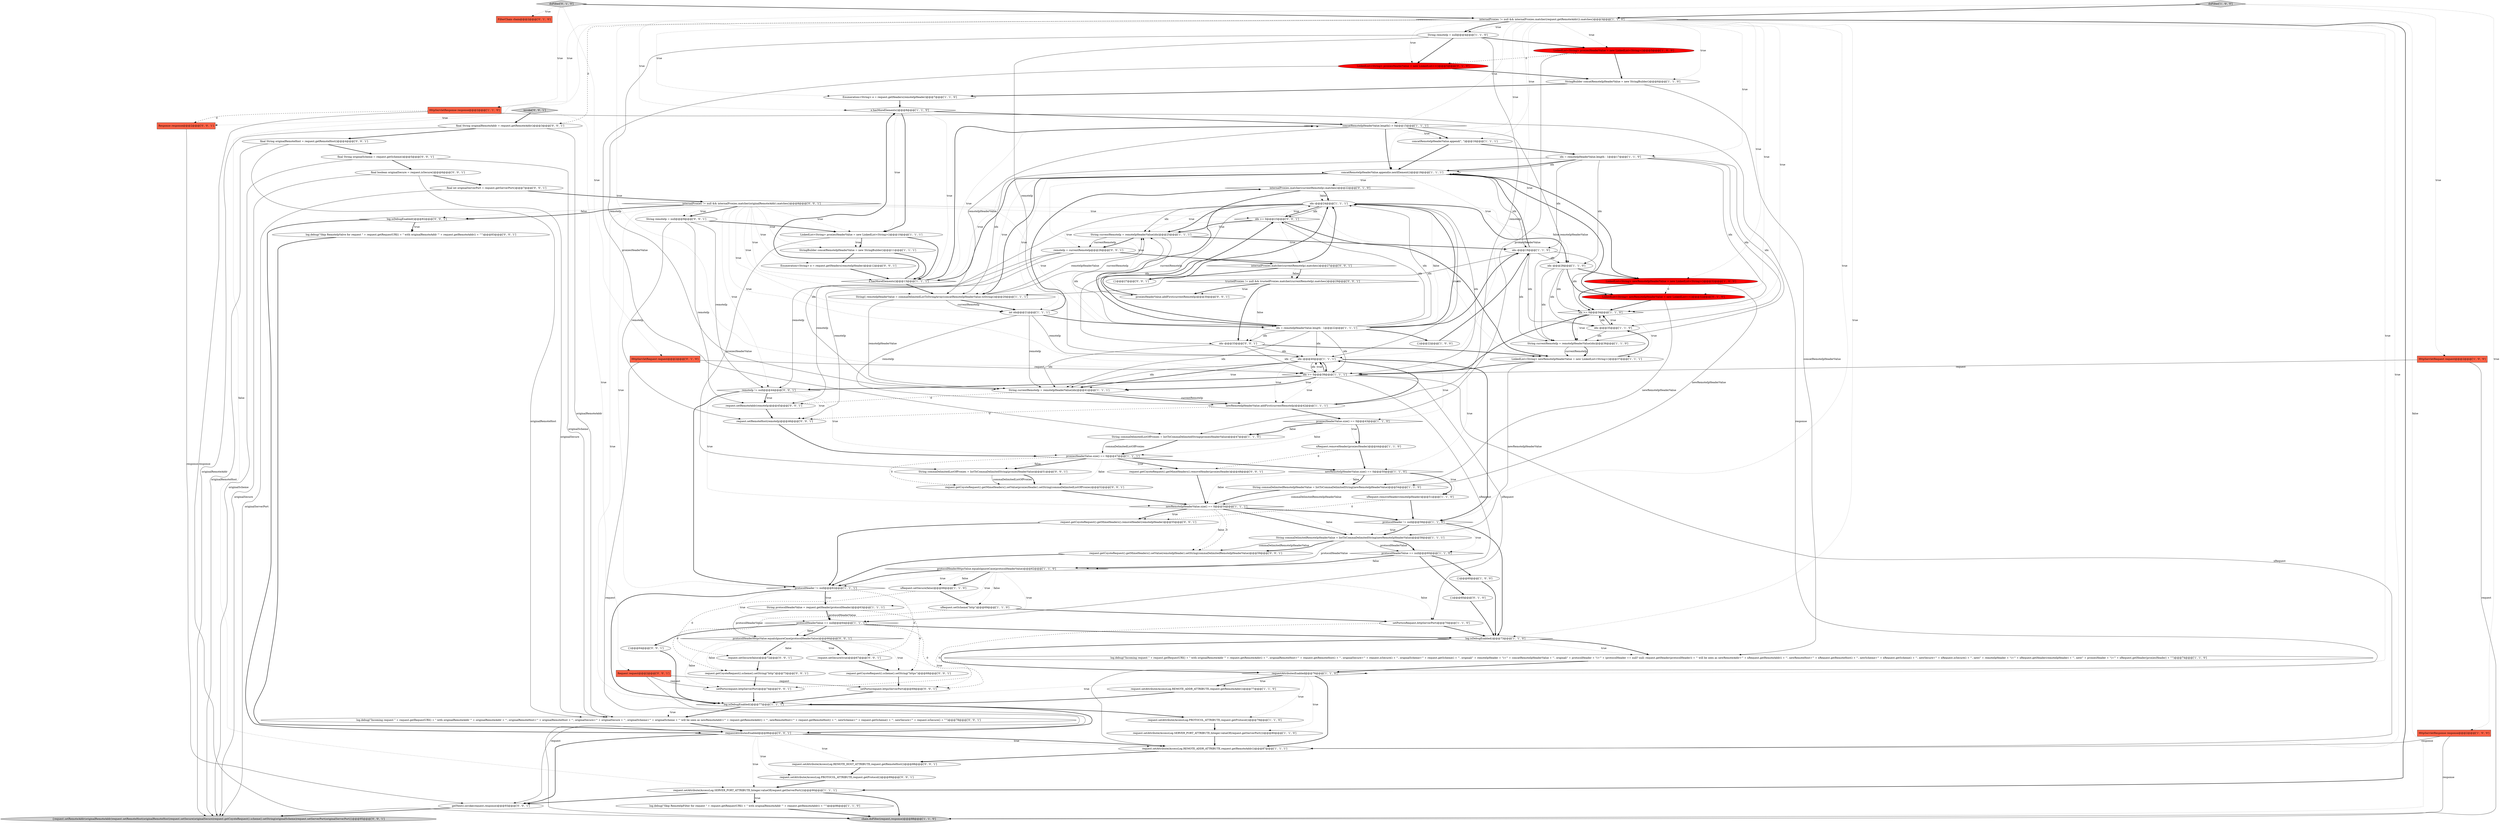 digraph {
68 [style = filled, label = "FilterChain chain@@@2@@@['0', '1', '0']", fillcolor = tomato, shape = box image = "AAA0AAABBB2BBB"];
16 [style = filled, label = "idx--@@@40@@@['1', '1', '1']", fillcolor = white, shape = ellipse image = "AAA0AAABBB1BBB"];
53 [style = filled, label = "xRequest.removeHeader(remoteIpHeader)@@@51@@@['1', '1', '0']", fillcolor = white, shape = ellipse image = "AAA0AAABBB1BBB"];
43 [style = filled, label = "request.setAttribute(AccessLog.SERVER_PORT_ATTRIBUTE,Integer.valueOf(request.getServerPort()))@@@80@@@['1', '1', '0']", fillcolor = white, shape = ellipse image = "AAA0AAABBB1BBB"];
23 [style = filled, label = "LinkedList<String> proxiesHeaderValue = new LinkedList<String>()@@@5@@@['1', '0', '0']", fillcolor = red, shape = ellipse image = "AAA1AAABBB1BBB"];
61 [style = filled, label = "StringBuilder concatRemoteIpHeaderValue = new StringBuilder()@@@6@@@['1', '1', '0']", fillcolor = white, shape = ellipse image = "AAA0AAABBB1BBB"];
65 [style = filled, label = "internalProxies.matcher(currentRemoteIp).matches()@@@22@@@['0', '1', '0']", fillcolor = white, shape = diamond image = "AAA0AAABBB2BBB"];
52 [style = filled, label = "request.setAttribute(AccessLog.SERVER_PORT_ATTRIBUTE,Integer.valueOf(request.getServerPort()))@@@90@@@['1', '1', '1']", fillcolor = white, shape = ellipse image = "AAA0AAABBB1BBB"];
41 [style = filled, label = "idx--@@@28@@@['1', '1', '0']", fillcolor = white, shape = ellipse image = "AAA0AAABBB1BBB"];
95 [style = filled, label = "request.getCoyoteRequest().getMimeHeaders().setValue(proxiesHeader).setString(commaDelimitedListOfProxies)@@@52@@@['0', '0', '1']", fillcolor = white, shape = ellipse image = "AAA0AAABBB3BBB"];
54 [style = filled, label = "newRemoteIpHeaderValue.size() == 0@@@54@@@['1', '1', '1']", fillcolor = white, shape = diamond image = "AAA0AAABBB1BBB"];
27 [style = filled, label = "int idx@@@21@@@['1', '1', '1']", fillcolor = white, shape = ellipse image = "AAA0AAABBB1BBB"];
102 [style = filled, label = "request.getCoyoteRequest().getMimeHeaders().removeHeader(proxiesHeader)@@@48@@@['0', '0', '1']", fillcolor = white, shape = ellipse image = "AAA0AAABBB3BBB"];
63 [style = filled, label = "newRemoteIpHeaderValue.addFirst(currentRemoteIp)@@@42@@@['1', '1', '1']", fillcolor = white, shape = ellipse image = "AAA0AAABBB1BBB"];
82 [style = filled, label = "idx--@@@33@@@['0', '0', '1']", fillcolor = white, shape = ellipse image = "AAA0AAABBB3BBB"];
105 [style = filled, label = "final String originalRemoteHost = request.getRemoteHost()@@@4@@@['0', '0', '1']", fillcolor = white, shape = ellipse image = "AAA0AAABBB3BBB"];
62 [style = filled, label = "String commaDelimitedRemoteIpHeaderValue = listToCommaDelimitedString(newRemoteIpHeaderValue)@@@54@@@['1', '1', '0']", fillcolor = white, shape = ellipse image = "AAA0AAABBB1BBB"];
40 [style = filled, label = "concatRemoteIpHeaderValue.append(e.nextElement())@@@18@@@['1', '1', '1']", fillcolor = white, shape = ellipse image = "AAA0AAABBB1BBB"];
98 [style = filled, label = "idx >= 0@@@23@@@['0', '0', '1']", fillcolor = white, shape = diamond image = "AAA0AAABBB3BBB"];
55 [style = filled, label = "request.setAttribute(AccessLog.PROTOCOL_ATTRIBUTE,request.getProtocol())@@@79@@@['1', '1', '0']", fillcolor = white, shape = ellipse image = "AAA0AAABBB1BBB"];
73 [style = filled, label = "final boolean originalSecure = request.isSecure()@@@6@@@['0', '0', '1']", fillcolor = white, shape = ellipse image = "AAA0AAABBB3BBB"];
45 [style = filled, label = "String(( remoteIpHeaderValue = commaDelimitedListToStringArray(concatRemoteIpHeaderValue.toString())@@@20@@@['1', '1', '1']", fillcolor = white, shape = ellipse image = "AAA0AAABBB1BBB"];
20 [style = filled, label = "idx--@@@19@@@['1', '1', '0']", fillcolor = white, shape = ellipse image = "AAA0AAABBB1BBB"];
5 [style = filled, label = "setPorts(xRequest,httpServerPort)@@@70@@@['1', '1', '0']", fillcolor = white, shape = ellipse image = "AAA0AAABBB1BBB"];
37 [style = filled, label = "protocolHeader != null@@@62@@@['1', '1', '1']", fillcolor = white, shape = diamond image = "AAA0AAABBB1BBB"];
42 [style = filled, label = "idx = remoteIpHeaderValue.length - 1@@@17@@@['1', '1', '0']", fillcolor = white, shape = ellipse image = "AAA0AAABBB1BBB"];
88 [style = filled, label = "trustedProxies != null && trustedProxies.matcher(currentRemoteIp).matches()@@@29@@@['0', '0', '1']", fillcolor = white, shape = diamond image = "AAA0AAABBB3BBB"];
85 [style = filled, label = "request.getCoyoteRequest().getMimeHeaders().setValue(remoteIpHeader).setString(commaDelimitedRemoteIpHeaderValue)@@@59@@@['0', '0', '1']", fillcolor = white, shape = ellipse image = "AAA0AAABBB3BBB"];
19 [style = filled, label = "HttpServletRequest request@@@2@@@['1', '0', '0']", fillcolor = tomato, shape = box image = "AAA0AAABBB1BBB"];
14 [style = filled, label = "chain.doFilter(request,response)@@@88@@@['1', '1', '0']", fillcolor = lightgray, shape = ellipse image = "AAA0AAABBB1BBB"];
87 [style = filled, label = "{request.setRemoteAddr(originalRemoteAddr)request.setRemoteHost(originalRemoteHost)request.setSecure(originalSecure)request.getCoyoteRequest().scheme().setString(originalScheme)request.setServerPort(originalServerPort)}@@@95@@@['0', '0', '1']", fillcolor = lightgray, shape = ellipse image = "AAA0AAABBB3BBB"];
6 [style = filled, label = "StringBuilder concatRemoteIpHeaderValue = new StringBuilder()@@@11@@@['1', '1', '1']", fillcolor = white, shape = ellipse image = "AAA0AAABBB1BBB"];
104 [style = filled, label = "{}@@@27@@@['0', '0', '1']", fillcolor = white, shape = ellipse image = "AAA0AAABBB3BBB"];
100 [style = filled, label = "String remoteIp = null@@@9@@@['0', '0', '1']", fillcolor = white, shape = ellipse image = "AAA0AAABBB3BBB"];
1 [style = filled, label = "HttpServletResponse response@@@2@@@['1', '0', '0']", fillcolor = tomato, shape = box image = "AAA0AAABBB1BBB"];
58 [style = filled, label = "idx >= 0@@@34@@@['1', '1', '0']", fillcolor = white, shape = diamond image = "AAA0AAABBB1BBB"];
2 [style = filled, label = "String commaDelimitedListOfProxies = listToCommaDelimitedString(proxiesHeaderValue)@@@47@@@['1', '1', '0']", fillcolor = white, shape = ellipse image = "AAA0AAABBB1BBB"];
90 [style = filled, label = "request.getCoyoteRequest().scheme().setString(\"https\")@@@68@@@['0', '0', '1']", fillcolor = white, shape = ellipse image = "AAA0AAABBB3BBB"];
76 [style = filled, label = "internalProxies != null && internalProxies.matcher(originalRemoteAddr).matches()@@@8@@@['0', '0', '1']", fillcolor = white, shape = diamond image = "AAA0AAABBB3BBB"];
46 [style = filled, label = "Enumeration<String> e = request.getHeaders(remoteIpHeader)@@@7@@@['1', '1', '0']", fillcolor = white, shape = ellipse image = "AAA0AAABBB1BBB"];
72 [style = filled, label = "request.setRemoteHost(remoteIp)@@@46@@@['0', '0', '1']", fillcolor = white, shape = ellipse image = "AAA0AAABBB3BBB"];
74 [style = filled, label = "internalProxies.matcher(currentRemoteIp).matches()@@@27@@@['0', '0', '1']", fillcolor = white, shape = diamond image = "AAA0AAABBB3BBB"];
108 [style = filled, label = "final int originalServerPort = request.getServerPort()@@@7@@@['0', '0', '1']", fillcolor = white, shape = ellipse image = "AAA0AAABBB3BBB"];
48 [style = filled, label = "idx--@@@24@@@['1', '1', '1']", fillcolor = white, shape = ellipse image = "AAA0AAABBB1BBB"];
44 [style = filled, label = "concatRemoteIpHeaderValue.length() > 0@@@15@@@['1', '1', '1']", fillcolor = white, shape = diamond image = "AAA0AAABBB1BBB"];
75 [style = filled, label = "{}@@@64@@@['0', '0', '1']", fillcolor = white, shape = ellipse image = "AAA0AAABBB3BBB"];
9 [style = filled, label = "internalProxies != null && internalProxies.matcher(request.getRemoteAddr()).matches()@@@3@@@['1', '1', '0']", fillcolor = white, shape = diamond image = "AAA0AAABBB1BBB"];
26 [style = filled, label = "proxiesHeaderValue.size() == 0@@@47@@@['1', '1', '1']", fillcolor = white, shape = diamond image = "AAA0AAABBB1BBB"];
32 [style = filled, label = "idx >= 0@@@39@@@['1', '1', '1']", fillcolor = white, shape = diamond image = "AAA0AAABBB1BBB"];
0 [style = filled, label = "protocolHeader != null@@@58@@@['1', '1', '0']", fillcolor = white, shape = diamond image = "AAA0AAABBB1BBB"];
50 [style = filled, label = "log.isDebugEnabled()@@@77@@@['1', '1', '1']", fillcolor = white, shape = diamond image = "AAA0AAABBB1BBB"];
3 [style = filled, label = "{}@@@22@@@['1', '0', '0']", fillcolor = white, shape = ellipse image = "AAA0AAABBB1BBB"];
29 [style = filled, label = "request.setAttribute(AccessLog.REMOTE_ADDR_ATTRIBUTE,request.getRemoteAddr())@@@77@@@['1', '1', '0']", fillcolor = white, shape = ellipse image = "AAA0AAABBB1BBB"];
101 [style = filled, label = "request.setSecure(false)@@@72@@@['0', '0', '1']", fillcolor = white, shape = ellipse image = "AAA0AAABBB3BBB"];
107 [style = filled, label = "log.debug(\"Incoming request \" + request.getRequestURI() + \" with originalRemoteAddr '\" + originalRemoteAddr + \"', originalRemoteHost='\" + originalRemoteHost + \"', originalSecure='\" + originalSecure + \"', originalScheme='\" + originalScheme + \"' will be seen as newRemoteAddr='\" + request.getRemoteAddr() + \"', newRemoteHost='\" + request.getRemoteHost() + \"', newScheme='\" + request.getScheme() + \"', newSecure='\" + request.isSecure() + \"'\")@@@78@@@['0', '0', '1']", fillcolor = white, shape = ellipse image = "AAA0AAABBB3BBB"];
12 [style = filled, label = "{}@@@60@@@['1', '0', '0']", fillcolor = white, shape = ellipse image = "AAA0AAABBB1BBB"];
49 [style = filled, label = "log.isDebugEnabled()@@@73@@@['1', '1', '0']", fillcolor = white, shape = diamond image = "AAA0AAABBB1BBB"];
84 [style = filled, label = "remoteIp = currentRemoteIp@@@26@@@['0', '0', '1']", fillcolor = white, shape = ellipse image = "AAA0AAABBB3BBB"];
24 [style = filled, label = "LinkedList<String> newRemoteIpHeaderValue = new LinkedList<String>()@@@32@@@['1', '0', '0']", fillcolor = red, shape = ellipse image = "AAA1AAABBB1BBB"];
33 [style = filled, label = "String remoteIp = null@@@4@@@['1', '1', '0']", fillcolor = white, shape = ellipse image = "AAA0AAABBB1BBB"];
56 [style = filled, label = "LinkedList<String> proxiesHeaderValue = new LinkedList<String>()@@@10@@@['1', '1', '1']", fillcolor = white, shape = ellipse image = "AAA0AAABBB1BBB"];
22 [style = filled, label = "newRemoteIpHeaderValue.size() == 0@@@50@@@['1', '1', '0']", fillcolor = white, shape = diamond image = "AAA0AAABBB1BBB"];
10 [style = filled, label = "xRequest.removeHeader(proxiesHeader)@@@44@@@['1', '1', '0']", fillcolor = white, shape = ellipse image = "AAA0AAABBB1BBB"];
79 [style = filled, label = "Response response@@@2@@@['0', '0', '1']", fillcolor = tomato, shape = box image = "AAA0AAABBB3BBB"];
64 [style = filled, label = "LinkedList<String> proxiesHeaderValue = new LinkedList<>()@@@5@@@['0', '1', '0']", fillcolor = red, shape = ellipse image = "AAA1AAABBB2BBB"];
69 [style = filled, label = "{}@@@60@@@['0', '1', '0']", fillcolor = white, shape = ellipse image = "AAA0AAABBB2BBB"];
18 [style = filled, label = "String commaDelimitedRemoteIpHeaderValue = listToCommaDelimitedString(newRemoteIpHeaderValue)@@@58@@@['1', '1', '1']", fillcolor = white, shape = ellipse image = "AAA0AAABBB1BBB"];
80 [style = filled, label = "request.setAttribute(AccessLog.PROTOCOL_ATTRIBUTE,request.getProtocol())@@@89@@@['0', '0', '1']", fillcolor = white, shape = ellipse image = "AAA0AAABBB3BBB"];
66 [style = filled, label = "doFilter['0', '1', '0']", fillcolor = lightgray, shape = diamond image = "AAA0AAABBB2BBB"];
89 [style = filled, label = "requestAttributesEnabled@@@86@@@['0', '0', '1']", fillcolor = white, shape = diamond image = "AAA0AAABBB3BBB"];
91 [style = filled, label = "proxiesHeaderValue.addFirst(currentRemoteIp)@@@30@@@['0', '0', '1']", fillcolor = white, shape = ellipse image = "AAA0AAABBB3BBB"];
21 [style = filled, label = "log.debug(\"Incoming request \" + request.getRequestURI() + \" with originalRemoteAddr '\" + request.getRemoteAddr() + \"', originalRemoteHost='\" + request.getRemoteHost() + \"', originalSecure='\" + request.isSecure() + \"', originalScheme='\" + request.getScheme() + \"', original(\" + remoteIpHeader + \"(='\" + concatRemoteIpHeaderValue + \"', original(\" + protocolHeader + \"(='\" + (protocolHeader == null? null: request.getHeader(protocolHeader)) + \"' will be seen as newRemoteAddr='\" + xRequest.getRemoteAddr() + \"', newRemoteHost='\" + xRequest.getRemoteHost() + \"', newScheme='\" + xRequest.getScheme() + \"', newSecure='\" + xRequest.isSecure() + \"', new(\" + remoteIpHeader + \"(='\" + xRequest.getHeader(remoteIpHeader) + \"', new(\" + proxiesHeader + \"(='\" + xRequest.getHeader(proxiesHeader) + \"'\")@@@74@@@['1', '1', '0']", fillcolor = white, shape = ellipse image = "AAA0AAABBB1BBB"];
86 [style = filled, label = "request.setSecure(true)@@@67@@@['0', '0', '1']", fillcolor = white, shape = ellipse image = "AAA0AAABBB3BBB"];
30 [style = filled, label = "xRequest.setSecure(false)@@@68@@@['1', '1', '0']", fillcolor = white, shape = ellipse image = "AAA0AAABBB1BBB"];
51 [style = filled, label = "protocolHeaderValue == null@@@64@@@['1', '1', '1']", fillcolor = white, shape = diamond image = "AAA0AAABBB1BBB"];
83 [style = filled, label = "remoteIp != null@@@44@@@['0', '0', '1']", fillcolor = white, shape = diamond image = "AAA0AAABBB3BBB"];
57 [style = filled, label = "idx = remoteIpHeaderValue.length - 1@@@22@@@['1', '1', '1']", fillcolor = white, shape = ellipse image = "AAA0AAABBB1BBB"];
31 [style = filled, label = "HttpServletResponse response@@@2@@@['1', '1', '0']", fillcolor = tomato, shape = box image = "AAA0AAABBB1BBB"];
94 [style = filled, label = "Enumeration<String> e = request.getHeaders(remoteIpHeader)@@@12@@@['0', '0', '1']", fillcolor = white, shape = ellipse image = "AAA0AAABBB3BBB"];
60 [style = filled, label = "protocolHeaderValue == null@@@60@@@['1', '1', '0']", fillcolor = white, shape = diamond image = "AAA0AAABBB1BBB"];
4 [style = filled, label = "idx--@@@35@@@['1', '1', '0']", fillcolor = white, shape = ellipse image = "AAA0AAABBB1BBB"];
38 [style = filled, label = "e.hasMoreElements()@@@8@@@['1', '1', '0']", fillcolor = white, shape = diamond image = "AAA0AAABBB1BBB"];
109 [style = filled, label = "request.setRemoteAddr(remoteIp)@@@45@@@['0', '0', '1']", fillcolor = white, shape = ellipse image = "AAA0AAABBB3BBB"];
81 [style = filled, label = "protocolHeaderHttpsValue.equalsIgnoreCase(protocolHeaderValue)@@@66@@@['0', '0', '1']", fillcolor = white, shape = diamond image = "AAA0AAABBB3BBB"];
15 [style = filled, label = "LinkedList<String> newRemoteIpHeaderValue = new LinkedList<String>()@@@37@@@['1', '1', '1']", fillcolor = white, shape = ellipse image = "AAA0AAABBB1BBB"];
112 [style = filled, label = "request.getCoyoteRequest().scheme().setString(\"http\")@@@73@@@['0', '0', '1']", fillcolor = white, shape = ellipse image = "AAA0AAABBB3BBB"];
110 [style = filled, label = "final String originalScheme = request.getScheme()@@@5@@@['0', '0', '1']", fillcolor = white, shape = ellipse image = "AAA0AAABBB3BBB"];
67 [style = filled, label = "HttpServletRequest request@@@2@@@['0', '1', '0']", fillcolor = tomato, shape = box image = "AAA0AAABBB2BBB"];
78 [style = filled, label = "invoke['0', '0', '1']", fillcolor = lightgray, shape = diamond image = "AAA0AAABBB3BBB"];
11 [style = filled, label = "protocolHeaderHttpsValue.equalsIgnoreCase(protocolHeaderValue)@@@62@@@['1', '1', '0']", fillcolor = white, shape = diamond image = "AAA0AAABBB1BBB"];
34 [style = filled, label = "concatRemoteIpHeaderValue.append(\", \")@@@16@@@['1', '1', '1']", fillcolor = white, shape = ellipse image = "AAA0AAABBB1BBB"];
35 [style = filled, label = "String protocolHeaderValue = request.getHeader(protocolHeader)@@@63@@@['1', '1', '1']", fillcolor = white, shape = ellipse image = "AAA0AAABBB1BBB"];
59 [style = filled, label = "String currentRemoteIp = remoteIpHeaderValue(idx(@@@36@@@['1', '1', '0']", fillcolor = white, shape = ellipse image = "AAA0AAABBB1BBB"];
8 [style = filled, label = "String currentRemoteIp = remoteIpHeaderValue(idx(@@@25@@@['1', '1', '1']", fillcolor = white, shape = ellipse image = "AAA0AAABBB1BBB"];
39 [style = filled, label = "String currentRemoteIp = remoteIpHeaderValue(idx(@@@41@@@['1', '1', '1']", fillcolor = white, shape = ellipse image = "AAA0AAABBB1BBB"];
106 [style = filled, label = "String commaDelimitedListOfProxies = listToCommaDelimitedString(proxiesHeaderValue)@@@51@@@['0', '0', '1']", fillcolor = white, shape = ellipse image = "AAA0AAABBB3BBB"];
103 [style = filled, label = "log.isDebugEnabled()@@@82@@@['0', '0', '1']", fillcolor = white, shape = diamond image = "AAA0AAABBB3BBB"];
93 [style = filled, label = "setPorts(request,httpServerPort)@@@74@@@['0', '0', '1']", fillcolor = white, shape = ellipse image = "AAA0AAABBB3BBB"];
17 [style = filled, label = "request.setAttribute(AccessLog.REMOTE_ADDR_ATTRIBUTE,request.getRemoteAddr())@@@87@@@['1', '1', '1']", fillcolor = white, shape = ellipse image = "AAA0AAABBB1BBB"];
36 [style = filled, label = "e.hasMoreElements()@@@13@@@['1', '1', '1']", fillcolor = white, shape = diamond image = "AAA0AAABBB1BBB"];
25 [style = filled, label = "doFilter['1', '0', '0']", fillcolor = lightgray, shape = diamond image = "AAA0AAABBB1BBB"];
7 [style = filled, label = "log.debug(\"Skip RemoteIpFilter for request \" + request.getRequestURI() + \" with originalRemoteAddr '\" + request.getRemoteAddr() + \"'\")@@@86@@@['1', '1', '0']", fillcolor = white, shape = ellipse image = "AAA0AAABBB1BBB"];
111 [style = filled, label = "request.setAttribute(AccessLog.REMOTE_HOST_ATTRIBUTE,request.getRemoteHost())@@@88@@@['0', '0', '1']", fillcolor = white, shape = ellipse image = "AAA0AAABBB3BBB"];
92 [style = filled, label = "request.getCoyoteRequest().getMimeHeaders().removeHeader(remoteIpHeader)@@@55@@@['0', '0', '1']", fillcolor = white, shape = ellipse image = "AAA0AAABBB3BBB"];
96 [style = filled, label = "getNext().invoke(request,response)@@@93@@@['0', '0', '1']", fillcolor = white, shape = ellipse image = "AAA0AAABBB3BBB"];
28 [style = filled, label = "proxiesHeaderValue.size() == 0@@@43@@@['1', '1', '0']", fillcolor = white, shape = diamond image = "AAA0AAABBB1BBB"];
97 [style = filled, label = "log.debug(\"Skip RemoteIpValve for request \" + request.getRequestURI() + \" with originalRemoteAddr '\" + request.getRemoteAddr() + \"'\")@@@83@@@['0', '0', '1']", fillcolor = white, shape = ellipse image = "AAA0AAABBB3BBB"];
99 [style = filled, label = "setPorts(request,httpsServerPort)@@@69@@@['0', '0', '1']", fillcolor = white, shape = ellipse image = "AAA0AAABBB3BBB"];
13 [style = filled, label = "requestAttributesEnabled@@@76@@@['1', '1', '0']", fillcolor = white, shape = diamond image = "AAA0AAABBB1BBB"];
71 [style = filled, label = "Request request@@@2@@@['0', '0', '1']", fillcolor = tomato, shape = box image = "AAA0AAABBB3BBB"];
47 [style = filled, label = "xRequest.setScheme(\"http\")@@@69@@@['1', '1', '0']", fillcolor = white, shape = ellipse image = "AAA0AAABBB1BBB"];
70 [style = filled, label = "LinkedList<String> newRemoteIpHeaderValue = new LinkedList<>()@@@32@@@['0', '1', '0']", fillcolor = red, shape = ellipse image = "AAA1AAABBB2BBB"];
77 [style = filled, label = "final String originalRemoteAddr = request.getRemoteAddr()@@@3@@@['0', '0', '1']", fillcolor = white, shape = ellipse image = "AAA0AAABBB3BBB"];
66->68 [style = dotted, label="true"];
84->72 [style = solid, label="remoteIp"];
71->96 [style = solid, label="request"];
45->39 [style = solid, label="remoteIpHeaderValue"];
11->51 [style = dotted, label="true"];
65->57 [style = bold, label=""];
81->86 [style = dotted, label="true"];
57->48 [style = dotted, label="false"];
26->22 [style = bold, label=""];
6->94 [style = bold, label=""];
7->14 [style = bold, label=""];
10->102 [style = dashed, label="0"];
89->80 [style = dotted, label="true"];
5->49 [style = bold, label=""];
63->28 [style = bold, label=""];
64->2 [style = solid, label="proxiesHeaderValue"];
22->62 [style = dotted, label="false"];
57->98 [style = solid, label="idx"];
40->65 [style = dotted, label="true"];
37->86 [style = dashed, label="0"];
78->71 [style = dotted, label="true"];
110->107 [style = solid, label="originalScheme"];
20->58 [style = solid, label="idx"];
81->99 [style = dotted, label="true"];
76->103 [style = bold, label=""];
54->18 [style = dotted, label="false"];
89->96 [style = bold, label=""];
101->112 [style = bold, label=""];
97->89 [style = bold, label=""];
42->40 [style = bold, label=""];
35->81 [style = solid, label="protocolHeaderValue"];
33->23 [style = bold, label=""];
4->58 [style = solid, label="idx"];
13->55 [style = dotted, label="true"];
30->101 [style = dashed, label="0"];
83->37 [style = bold, label=""];
49->21 [style = dotted, label="true"];
16->39 [style = bold, label=""];
20->41 [style = solid, label="idx"];
63->16 [style = bold, label=""];
80->52 [style = bold, label=""];
27->16 [style = solid, label="remoteIp"];
16->63 [style = dotted, label="true"];
56->36 [style = bold, label=""];
41->59 [style = solid, label="idx"];
32->17 [style = solid, label="xRequest"];
42->45 [style = solid, label="idx"];
52->7 [style = dotted, label="true"];
98->84 [style = dotted, label="true"];
9->44 [style = dotted, label="true"];
37->35 [style = dotted, label="true"];
43->17 [style = bold, label=""];
18->60 [style = solid, label="protocolHeaderValue"];
82->16 [style = solid, label="idx"];
48->8 [style = solid, label="idx"];
47->5 [style = bold, label=""];
20->4 [style = solid, label="idx"];
64->61 [style = bold, label=""];
40->27 [style = dotted, label="true"];
11->30 [style = dotted, label="false"];
73->108 [style = bold, label=""];
53->0 [style = bold, label=""];
106->95 [style = solid, label="commaDelimitedListOfProxies"];
77->107 [style = solid, label="originalRemoteAddr"];
88->91 [style = dotted, label="true"];
26->95 [style = dashed, label="0"];
100->109 [style = solid, label="remoteIp"];
24->70 [style = dashed, label="0"];
65->48 [style = dotted, label="false"];
51->49 [style = bold, label=""];
48->8 [style = bold, label=""];
31->17 [style = solid, label="response"];
57->48 [style = bold, label=""];
78->77 [style = bold, label=""];
20->40 [style = solid, label="idx"];
19->14 [style = solid, label="request"];
51->81 [style = bold, label=""];
16->28 [style = dotted, label="true"];
15->32 [style = bold, label=""];
32->16 [style = dotted, label="true"];
57->32 [style = solid, label="idx"];
26->102 [style = bold, label=""];
37->50 [style = bold, label=""];
31->79 [style = dashed, label="0"];
16->0 [style = bold, label=""];
2->26 [style = bold, label=""];
9->64 [style = dotted, label="true"];
38->44 [style = bold, label=""];
56->106 [style = solid, label="proxiesHeaderValue"];
54->85 [style = dotted, label="false"];
89->17 [style = dotted, label="true"];
45->27 [style = bold, label=""];
65->48 [style = bold, label=""];
85->37 [style = bold, label=""];
35->51 [style = solid, label="protocolHeaderValue"];
52->14 [style = bold, label=""];
16->39 [style = dotted, label="true"];
49->13 [style = bold, label=""];
50->55 [style = bold, label=""];
58->59 [style = bold, label=""];
28->26 [style = dotted, label="false"];
44->45 [style = solid, label="remoteIpHeaderValue"];
63->72 [style = dashed, label="0"];
18->11 [style = solid, label="protocolHeaderValue"];
9->33 [style = dotted, label="true"];
46->38 [style = bold, label=""];
20->45 [style = solid, label="idx"];
48->41 [style = bold, label=""];
92->37 [style = bold, label=""];
42->4 [style = solid, label="idx"];
11->37 [style = bold, label=""];
11->35 [style = dotted, label="true"];
0->60 [style = dotted, label="true"];
95->54 [style = bold, label=""];
100->56 [style = bold, label=""];
26->106 [style = bold, label=""];
9->38 [style = dotted, label="true"];
81->90 [style = dotted, label="true"];
62->54 [style = solid, label="commaDelimitedRemoteIpHeaderValue"];
9->24 [style = dotted, label="true"];
13->29 [style = dotted, label="true"];
58->15 [style = dotted, label="true"];
81->112 [style = dotted, label="false"];
88->82 [style = dotted, label="false"];
72->26 [style = bold, label=""];
41->70 [style = bold, label=""];
34->40 [style = bold, label=""];
86->90 [style = bold, label=""];
73->107 [style = solid, label="originalSecure"];
22->54 [style = dotted, label="false"];
25->9 [style = bold, label=""];
94->36 [style = bold, label=""];
18->60 [style = bold, label=""];
37->51 [style = dotted, label="true"];
54->92 [style = dotted, label="true"];
20->59 [style = solid, label="idx"];
57->82 [style = solid, label="idx"];
32->16 [style = bold, label=""];
54->0 [style = bold, label=""];
12->49 [style = bold, label=""];
0->49 [style = bold, label=""];
29->50 [style = bold, label=""];
9->23 [style = dotted, label="true"];
100->72 [style = solid, label="remoteIp"];
55->43 [style = bold, label=""];
37->35 [style = bold, label=""];
60->69 [style = bold, label=""];
4->59 [style = solid, label="idx"];
33->16 [style = solid, label="remoteIp"];
38->36 [style = dotted, label="true"];
57->39 [style = solid, label="idx"];
93->50 [style = bold, label=""];
26->95 [style = dotted, label="false"];
9->61 [style = dotted, label="true"];
57->98 [style = bold, label=""];
74->88 [style = dotted, label="false"];
81->101 [style = bold, label=""];
16->22 [style = dotted, label="true"];
105->110 [style = bold, label=""];
3->20 [style = bold, label=""];
22->53 [style = bold, label=""];
38->56 [style = dotted, label="true"];
98->74 [style = dotted, label="true"];
50->107 [style = dotted, label="true"];
9->34 [style = dotted, label="true"];
27->57 [style = bold, label=""];
109->72 [style = bold, label=""];
9->40 [style = dotted, label="true"];
40->45 [style = bold, label=""];
47->112 [style = dashed, label="0"];
33->64 [style = bold, label=""];
48->41 [style = dotted, label="false"];
45->8 [style = solid, label="remoteIpHeaderValue"];
9->58 [style = dotted, label="true"];
58->32 [style = bold, label=""];
62->54 [style = bold, label=""];
24->58 [style = bold, label=""];
57->20 [style = bold, label=""];
32->83 [style = bold, label=""];
50->89 [style = bold, label=""];
96->87 [style = bold, label=""];
105->87 [style = solid, label="originalRemoteHost"];
41->58 [style = solid, label="idx"];
13->17 [style = bold, label=""];
1->17 [style = solid, label="response"];
8->20 [style = bold, label=""];
48->82 [style = solid, label="idx"];
91->48 [style = bold, label=""];
44->34 [style = dotted, label="true"];
107->89 [style = bold, label=""];
56->6 [style = dotted, label="true"];
76->98 [style = dotted, label="true"];
9->52 [style = bold, label=""];
71->99 [style = solid, label="request"];
21->13 [style = bold, label=""];
45->27 [style = solid, label="currentRemoteIp"];
9->77 [style = dashed, label="0"];
1->14 [style = solid, label="response"];
11->37 [style = dotted, label="true"];
102->54 [style = bold, label=""];
36->44 [style = bold, label=""];
18->85 [style = solid, label="commaDelimitedRemoteIpHeaderValue"];
33->39 [style = solid, label="remoteIp"];
9->14 [style = dotted, label="false"];
23->61 [style = bold, label=""];
17->111 [style = bold, label=""];
27->63 [style = solid, label="remoteIp"];
51->75 [style = bold, label=""];
22->53 [style = dotted, label="true"];
44->59 [style = solid, label="remoteIpHeaderValue"];
45->8 [style = solid, label="currentRemoteIp"];
8->84 [style = bold, label=""];
9->13 [style = dotted, label="true"];
76->37 [style = dotted, label="true"];
89->17 [style = bold, label=""];
71->93 [style = solid, label="request"];
60->11 [style = dotted, label="false"];
52->7 [style = bold, label=""];
15->18 [style = solid, label="newRemoteIpHeaderValue"];
35->51 [style = bold, label=""];
28->2 [style = dotted, label="false"];
108->76 [style = bold, label=""];
52->96 [style = bold, label=""];
56->6 [style = bold, label=""];
42->20 [style = solid, label="idx"];
74->104 [style = bold, label=""];
73->87 [style = solid, label="originalSecure"];
110->73 [style = bold, label=""];
53->92 [style = dashed, label="0"];
58->59 [style = dotted, label="true"];
0->18 [style = dotted, label="true"];
25->31 [style = dotted, label="true"];
66->67 [style = dotted, label="true"];
89->111 [style = dotted, label="true"];
84->74 [style = bold, label=""];
76->103 [style = dotted, label="false"];
70->62 [style = solid, label="newRemoteIpHeaderValue"];
11->47 [style = dotted, label="false"];
9->52 [style = dotted, label="false"];
4->58 [style = bold, label=""];
83->54 [style = dotted, label="true"];
66->9 [style = bold, label=""];
76->45 [style = dotted, label="true"];
40->36 [style = bold, label=""];
42->41 [style = solid, label="idx"];
32->39 [style = bold, label=""];
11->5 [style = dotted, label="false"];
77->87 [style = solid, label="originalRemoteAddr"];
98->8 [style = dotted, label="true"];
26->106 [style = dotted, label="false"];
76->57 [style = dotted, label="true"];
83->109 [style = bold, label=""];
48->39 [style = solid, label="idx"];
59->15 [style = solid, label="currentRemoteIp"];
40->70 [style = bold, label=""];
66->31 [style = dotted, label="true"];
78->79 [style = dotted, label="true"];
28->10 [style = bold, label=""];
32->39 [style = dotted, label="true"];
76->32 [style = dotted, label="true"];
9->17 [style = dotted, label="true"];
83->26 [style = dotted, label="true"];
75->50 [style = bold, label=""];
44->40 [style = bold, label=""];
61->21 [style = solid, label="concatRemoteIpHeaderValue"];
42->40 [style = solid, label="idx"];
76->36 [style = dotted, label="true"];
6->36 [style = bold, label=""];
13->43 [style = dotted, label="true"];
49->21 [style = bold, label=""];
98->8 [style = bold, label=""];
28->2 [style = bold, label=""];
67->14 [style = solid, label="request"];
32->51 [style = solid, label="xRequest"];
76->27 [style = dotted, label="true"];
83->72 [style = dotted, label="true"];
79->96 [style = solid, label="response"];
81->101 [style = dotted, label="false"];
39->63 [style = solid, label="currentRemoteIp"];
36->38 [style = bold, label=""];
57->3 [style = bold, label=""];
88->82 [style = bold, label=""];
26->102 [style = dotted, label="true"];
104->48 [style = bold, label=""];
100->83 [style = solid, label="remoteIp"];
23->64 [style = dashed, label="0"];
16->39 [style = solid, label="idx"];
32->63 [style = dotted, label="true"];
90->99 [style = bold, label=""];
9->70 [style = dotted, label="true"];
76->100 [style = bold, label=""];
76->6 [style = dotted, label="true"];
61->46 [style = bold, label=""];
50->107 [style = bold, label=""];
103->89 [style = bold, label=""];
8->91 [style = solid, label="currentRemoteIp"];
42->58 [style = solid, label="idx"];
54->92 [style = bold, label=""];
9->49 [style = dotted, label="true"];
103->97 [style = bold, label=""];
76->50 [style = dotted, label="true"];
38->56 [style = bold, label=""];
32->5 [style = solid, label="xRequest"];
51->99 [style = dashed, label="0"];
40->24 [style = bold, label=""];
13->50 [style = dotted, label="true"];
51->81 [style = dotted, label="false"];
25->19 [style = dotted, label="true"];
98->15 [style = bold, label=""];
9->32 [style = dotted, label="true"];
76->94 [style = dotted, label="true"];
28->10 [style = dotted, label="true"];
108->87 [style = solid, label="originalServerPort"];
84->109 [style = solid, label="remoteIp"];
9->33 [style = bold, label=""];
112->93 [style = bold, label=""];
33->63 [style = solid, label="remoteIp"];
5->93 [style = dashed, label="0"];
16->32 [style = bold, label=""];
84->83 [style = solid, label="remoteIp"];
34->42 [style = bold, label=""];
36->40 [style = dotted, label="true"];
9->42 [style = dotted, label="true"];
40->20 [style = dotted, label="true"];
82->32 [style = solid, label="idx"];
36->44 [style = dotted, label="true"];
24->62 [style = solid, label="newRemoteIpHeaderValue"];
44->34 [style = bold, label=""];
48->32 [style = solid, label="idx"];
30->47 [style = bold, label=""];
27->39 [style = solid, label="remoteIp"];
99->50 [style = bold, label=""];
103->97 [style = dotted, label="true"];
11->30 [style = bold, label=""];
60->12 [style = bold, label=""];
67->32 [style = solid, label="request"];
9->0 [style = dotted, label="true"];
77->105 [style = bold, label=""];
89->52 [style = dotted, label="true"];
58->4 [style = dotted, label="true"];
57->8 [style = solid, label="idx"];
48->98 [style = bold, label=""];
76->56 [style = dotted, label="true"];
42->59 [style = solid, label="idx"];
74->88 [style = bold, label=""];
76->15 [style = dotted, label="true"];
76->83 [style = dotted, label="true"];
9->46 [style = dotted, label="true"];
81->86 [style = bold, label=""];
2->26 [style = solid, label="commaDelimitedListOfProxies"];
0->18 [style = bold, label=""];
9->16 [style = dotted, label="true"];
111->80 [style = bold, label=""];
105->107 [style = solid, label="originalRemoteHost"];
69->49 [style = bold, label=""];
25->1 [style = dotted, label="true"];
57->48 [style = solid, label="idx"];
39->63 [style = bold, label=""];
10->22 [style = bold, label=""];
82->39 [style = solid, label="idx"];
76->100 [style = dotted, label="true"];
41->24 [style = bold, label=""];
18->85 [style = bold, label=""];
59->15 [style = bold, label=""];
48->16 [style = solid, label="idx"];
39->109 [style = dashed, label="0"];
16->32 [style = solid, label="idx"];
8->84 [style = solid, label="currentRemoteIp"];
31->14 [style = solid, label="response"];
23->2 [style = solid, label="proxiesHeaderValue"];
35->90 [style = dashed, label="0"];
106->95 [style = bold, label=""];
81->93 [style = dotted, label="false"];
40->57 [style = dotted, label="true"];
83->109 [style = dotted, label="true"];
57->16 [style = solid, label="idx"];
13->29 [style = bold, label=""];
27->65 [style = bold, label=""];
20->40 [style = bold, label=""];
54->18 [style = bold, label=""];
70->58 [style = bold, label=""];
48->98 [style = solid, label="idx"];
22->62 [style = bold, label=""];
54->85 [style = dashed, label="0"];
48->8 [style = dotted, label="true"];
15->4 [style = bold, label=""];
88->91 [style = bold, label=""];
60->11 [style = bold, label=""];
41->4 [style = solid, label="idx"];
40->45 [style = dotted, label="true"];
36->45 [style = bold, label=""];
82->15 [style = bold, label=""];
19->32 [style = solid, label="request"];
98->48 [style = dotted, label="true"];
110->87 [style = solid, label="originalScheme"];
}

